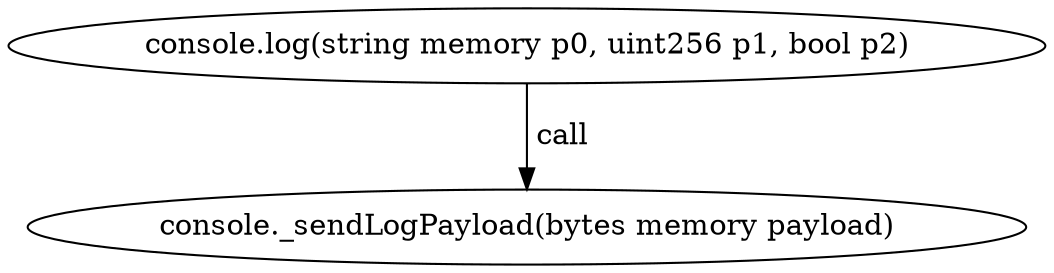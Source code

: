digraph "" {
	graph [bb="0,0,421.72,124.8"];
	node [label="\N"];
	"console.log(string memory p0, uint256 p1, bool p2)"	 [height=0.5,
		pos="210.86,106.8",
		width=5.8572];
	"console._sendLogPayload(bytes memory payload)"	 [height=0.5,
		pos="210.86,18",
		width=5.7372];
	"console.log(string memory p0, uint256 p1, bool p2)" -> "console._sendLogPayload(bytes memory payload)" [key=call,
	label=" call",
	lp="222.72,62.4",
	pos="e,210.86,36.072 210.86,88.401 210.86,76.295 210.86,60.208 210.86,46.467"];
}
digraph "" {
	graph [bb="0,0,421.72,124.8"];
	node [label="\N"];
	"console.log(string memory p0, uint256 p1, bool p2)"	 [height=0.5,
		pos="210.86,106.8",
		width=5.8572];
	"console._sendLogPayload(bytes memory payload)"	 [height=0.5,
		pos="210.86,18",
		width=5.7372];
	"console.log(string memory p0, uint256 p1, bool p2)" -> "console._sendLogPayload(bytes memory payload)" [key=call,
	label=" call",
	lp="222.72,62.4",
	pos="e,210.86,36.072 210.86,88.401 210.86,76.295 210.86,60.208 210.86,46.467"];
}
